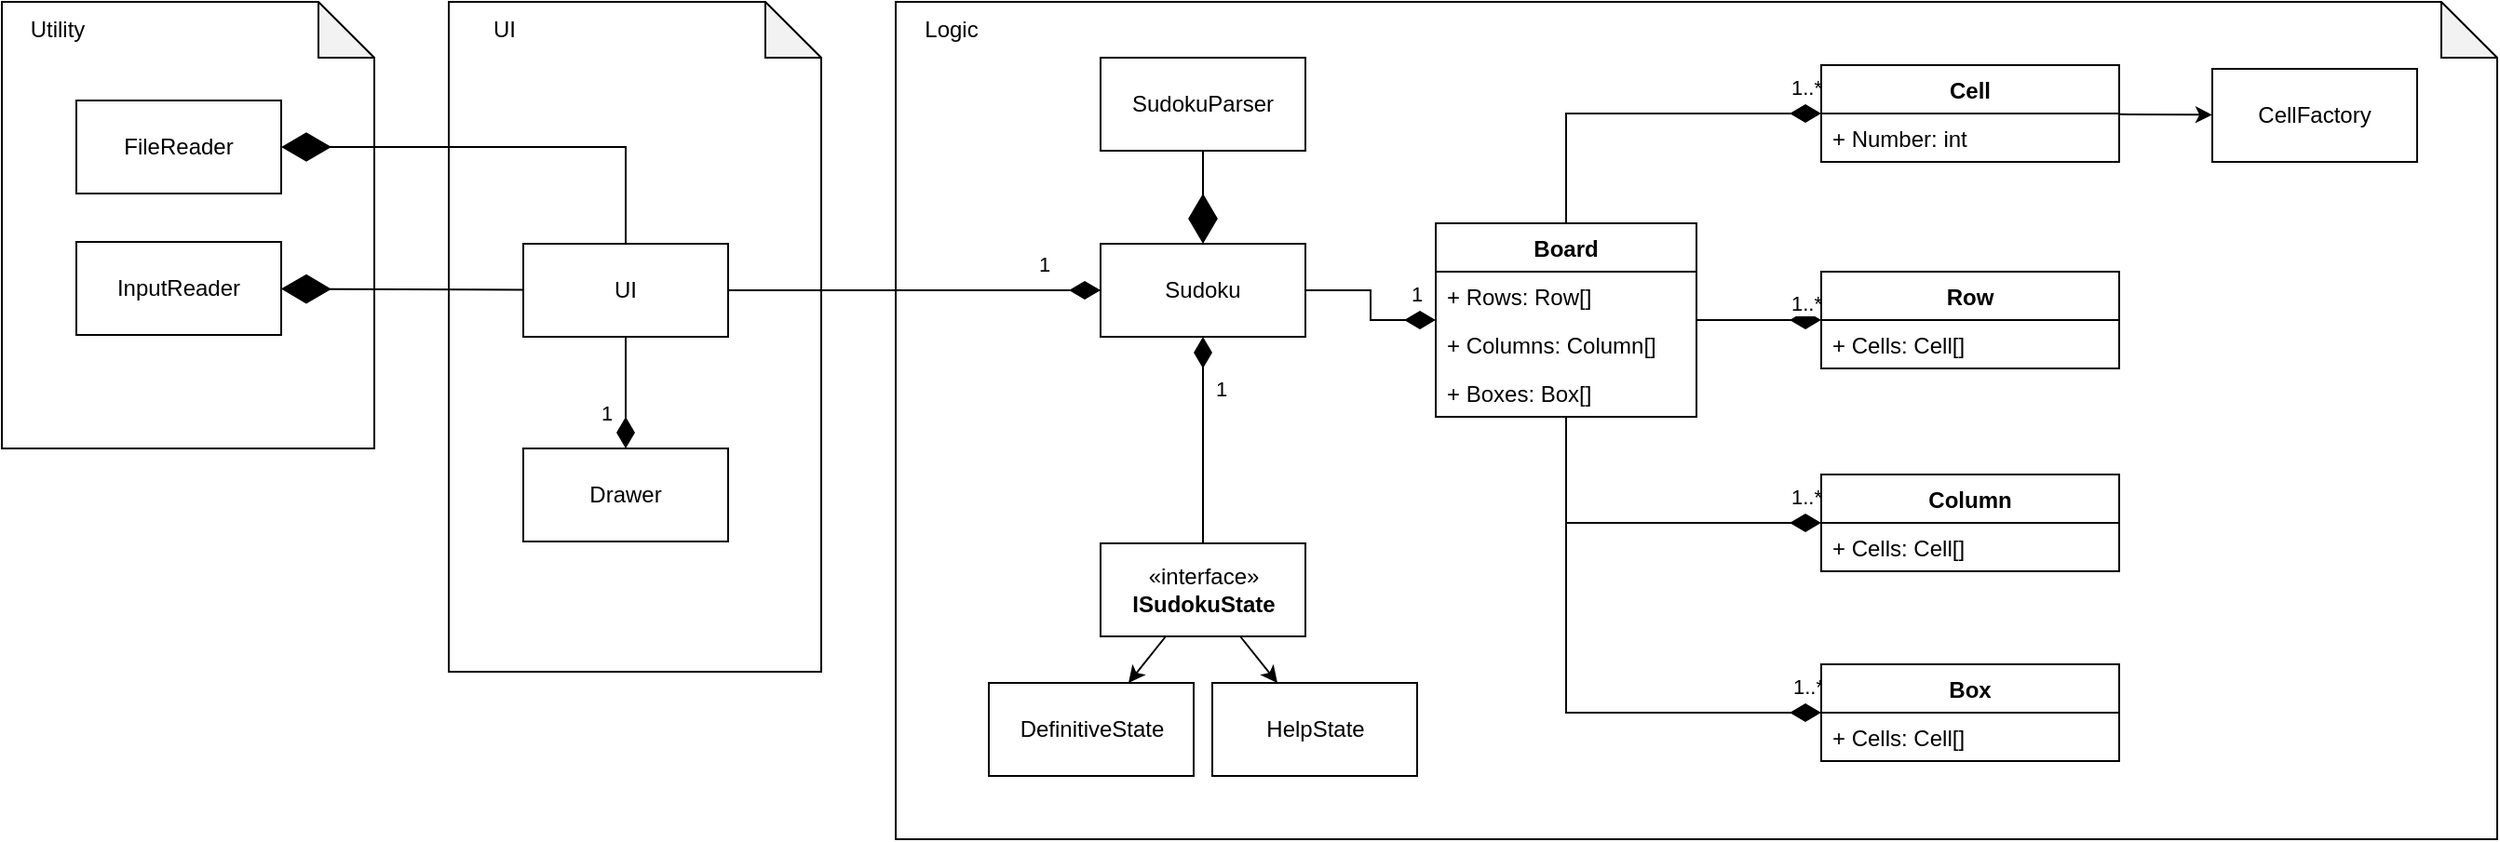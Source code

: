 <mxfile version="20.3.0" type="device"><diagram name="Ontwerp" id="v-a-cFNc0-ERkhuox3J9"><mxGraphModel dx="2139" dy="813" grid="1" gridSize="10" guides="1" tooltips="1" connect="1" arrows="1" fold="1" page="1" pageScale="1" pageWidth="827" pageHeight="1169" math="0" shadow="0"><root><mxCell id="0"/><mxCell id="1" parent="0"/><mxCell id="dxTojjQ_i9yU-u1LFwvR-1" value="" style="shape=note;whiteSpace=wrap;html=1;backgroundOutline=1;darkOpacity=0.05;" vertex="1" parent="1"><mxGeometry x="-40" y="360" width="200" height="240" as="geometry"/></mxCell><mxCell id="Jcvg0KucgQCXFdycC74s-32" value="" style="shape=note;whiteSpace=wrap;html=1;backgroundOutline=1;darkOpacity=0.05;" parent="1" vertex="1"><mxGeometry x="440" y="360" width="860" height="450" as="geometry"/></mxCell><mxCell id="Jcvg0KucgQCXFdycC74s-31" value="" style="shape=note;whiteSpace=wrap;html=1;backgroundOutline=1;darkOpacity=0.05;" parent="1" vertex="1"><mxGeometry x="200" y="360" width="200" height="360" as="geometry"/></mxCell><mxCell id="OyUBz8cCh1VhURaoj78d-1" value="Sudoku" style="rounded=0;whiteSpace=wrap;html=1;" parent="1" vertex="1"><mxGeometry x="550" y="490" width="110" height="50" as="geometry"/></mxCell><mxCell id="OyUBz8cCh1VhURaoj78d-25" value="" style="edgeStyle=orthogonalEdgeStyle;rounded=0;orthogonalLoop=1;jettySize=auto;html=1;" parent="1" source="OyUBz8cCh1VhURaoj78d-2" target="OyUBz8cCh1VhURaoj78d-1" edge="1"><mxGeometry relative="1" as="geometry"/></mxCell><mxCell id="OyUBz8cCh1VhURaoj78d-2" value="UI" style="rounded=0;whiteSpace=wrap;html=1;" parent="1" vertex="1"><mxGeometry x="240" y="490" width="110" height="50" as="geometry"/></mxCell><mxCell id="OyUBz8cCh1VhURaoj78d-3" value="InputReader" style="rounded=0;whiteSpace=wrap;html=1;" parent="1" vertex="1"><mxGeometry y="489" width="110" height="50" as="geometry"/></mxCell><mxCell id="OyUBz8cCh1VhURaoj78d-5" value="Drawer" style="rounded=0;whiteSpace=wrap;html=1;" parent="1" vertex="1"><mxGeometry x="240" y="600" width="110" height="50" as="geometry"/></mxCell><mxCell id="OyUBz8cCh1VhURaoj78d-20" value="1" style="endArrow=none;html=1;endSize=12;startArrow=diamondThin;startSize=14;startFill=1;edgeStyle=orthogonalEdgeStyle;align=left;verticalAlign=bottom;rounded=0;exitX=0;exitY=0.5;exitDx=0;exitDy=0;entryX=1;entryY=0.5;entryDx=0;entryDy=0;endFill=0;" parent="1" source="OyUBz8cCh1VhURaoj78d-1" target="OyUBz8cCh1VhURaoj78d-2" edge="1"><mxGeometry x="-0.644" y="-5" relative="1" as="geometry"><mxPoint x="295" y="435" as="sourcePoint"/><mxPoint x="295" y="495" as="targetPoint"/><mxPoint as="offset"/></mxGeometry></mxCell><mxCell id="OyUBz8cCh1VhURaoj78d-21" value="1" style="endArrow=none;html=1;endSize=12;startArrow=diamondThin;startSize=14;startFill=1;edgeStyle=orthogonalEdgeStyle;align=left;verticalAlign=bottom;rounded=0;exitX=0.5;exitY=0;exitDx=0;exitDy=0;entryX=0.5;entryY=1;entryDx=0;entryDy=0;endFill=0;" parent="1" source="OyUBz8cCh1VhURaoj78d-5" target="OyUBz8cCh1VhURaoj78d-2" edge="1"><mxGeometry x="-0.667" y="15" relative="1" as="geometry"><mxPoint x="305" y="440" as="sourcePoint"/><mxPoint x="305" y="500" as="targetPoint"/><mxPoint as="offset"/></mxGeometry></mxCell><mxCell id="OyUBz8cCh1VhURaoj78d-24" value="1" style="endArrow=none;html=1;endSize=12;startArrow=diamondThin;startSize=14;startFill=1;edgeStyle=orthogonalEdgeStyle;align=left;verticalAlign=bottom;rounded=0;entryX=1;entryY=0.5;entryDx=0;entryDy=0;endFill=0;" parent="1" source="Jcvg0KucgQCXFdycC74s-26" target="OyUBz8cCh1VhURaoj78d-1" edge="1"><mxGeometry x="-0.644" y="-5" relative="1" as="geometry"><mxPoint x="443" y="541" as="sourcePoint"/><mxPoint x="370" y="541" as="targetPoint"/><mxPoint as="offset"/></mxGeometry></mxCell><mxCell id="OyUBz8cCh1VhURaoj78d-26" value="1..*" style="endArrow=none;html=1;endSize=12;startArrow=diamondThin;startSize=14;startFill=1;edgeStyle=orthogonalEdgeStyle;align=left;verticalAlign=bottom;rounded=0;endFill=0;" parent="1" source="Jcvg0KucgQCXFdycC74s-13" target="Jcvg0KucgQCXFdycC74s-26" edge="1"><mxGeometry x="-0.452" relative="1" as="geometry"><mxPoint x="757" y="541" as="sourcePoint"/><mxPoint x="860" y="531" as="targetPoint"/><mxPoint as="offset"/></mxGeometry></mxCell><mxCell id="OyUBz8cCh1VhURaoj78d-27" value="1..*" style="endArrow=none;html=1;endSize=12;startArrow=diamondThin;startSize=14;startFill=1;edgeStyle=orthogonalEdgeStyle;align=left;verticalAlign=bottom;rounded=0;endFill=0;" parent="1" source="Jcvg0KucgQCXFdycC74s-9" target="Jcvg0KucgQCXFdycC74s-26" edge="1"><mxGeometry x="-0.812" y="-5" relative="1" as="geometry"><mxPoint x="940" y="541" as="sourcePoint"/><mxPoint x="867" y="541" as="targetPoint"/><mxPoint as="offset"/></mxGeometry></mxCell><mxCell id="OyUBz8cCh1VhURaoj78d-28" value="1..*" style="endArrow=none;html=1;endSize=12;startArrow=diamondThin;startSize=14;startFill=1;edgeStyle=orthogonalEdgeStyle;align=left;verticalAlign=bottom;rounded=0;endFill=0;" parent="1" source="Jcvg0KucgQCXFdycC74s-15" target="Jcvg0KucgQCXFdycC74s-26" edge="1"><mxGeometry x="-0.812" y="-5" relative="1" as="geometry"><mxPoint x="940" y="541" as="sourcePoint"/><mxPoint x="867" y="541" as="targetPoint"/><mxPoint as="offset"/></mxGeometry></mxCell><mxCell id="OyUBz8cCh1VhURaoj78d-29" value="1..*" style="endArrow=none;html=1;endSize=12;startArrow=diamondThin;startSize=14;startFill=1;edgeStyle=orthogonalEdgeStyle;align=left;verticalAlign=bottom;rounded=0;endFill=0;" parent="1" source="Jcvg0KucgQCXFdycC74s-17" target="Jcvg0KucgQCXFdycC74s-26" edge="1"><mxGeometry x="-0.882" y="-5" relative="1" as="geometry"><mxPoint x="940" y="651" as="sourcePoint"/><mxPoint x="812" y="566" as="targetPoint"/><mxPoint as="offset"/></mxGeometry></mxCell><mxCell id="6nc8W9418Ctfceub7Bfl-3" value="FileReader" style="rounded=0;whiteSpace=wrap;html=1;" parent="1" vertex="1"><mxGeometry y="413" width="110" height="50" as="geometry"/></mxCell><mxCell id="6nc8W9418Ctfceub7Bfl-10" value="1" style="endArrow=none;html=1;endSize=12;startArrow=diamondThin;startSize=14;startFill=1;edgeStyle=orthogonalEdgeStyle;align=left;verticalAlign=bottom;rounded=0;exitX=0.5;exitY=1;exitDx=0;exitDy=0;endFill=0;" parent="1" source="OyUBz8cCh1VhURaoj78d-1" target="Jcvg0KucgQCXFdycC74s-19" edge="1"><mxGeometry x="-0.333" y="5" relative="1" as="geometry"><mxPoint x="425" y="446" as="sourcePoint"/><mxPoint x="425" y="516" as="targetPoint"/><mxPoint as="offset"/></mxGeometry></mxCell><mxCell id="Jcvg0KucgQCXFdycC74s-1" value="CellFactory" style="rounded=0;whiteSpace=wrap;html=1;" parent="1" vertex="1"><mxGeometry x="1147" y="396" width="110" height="50" as="geometry"/></mxCell><mxCell id="Jcvg0KucgQCXFdycC74s-2" value="" style="endArrow=classic;html=1;rounded=0;" parent="1" source="Jcvg0KucgQCXFdycC74s-9" target="Jcvg0KucgQCXFdycC74s-1" edge="1"><mxGeometry width="50" height="50" relative="1" as="geometry"><mxPoint x="1070" y="446" as="sourcePoint"/><mxPoint x="1120" y="396" as="targetPoint"/></mxGeometry></mxCell><mxCell id="Jcvg0KucgQCXFdycC74s-9" value="Cell" style="swimlane;fontStyle=1;align=center;verticalAlign=top;childLayout=stackLayout;horizontal=1;startSize=26;horizontalStack=0;resizeParent=1;resizeParentMax=0;resizeLast=0;collapsible=1;marginBottom=0;" parent="1" vertex="1"><mxGeometry x="937" y="394" width="160" height="52" as="geometry"/></mxCell><mxCell id="Jcvg0KucgQCXFdycC74s-10" value="+ Number: int" style="text;strokeColor=none;fillColor=none;align=left;verticalAlign=top;spacingLeft=4;spacingRight=4;overflow=hidden;rotatable=0;points=[[0,0.5],[1,0.5]];portConstraint=eastwest;" parent="Jcvg0KucgQCXFdycC74s-9" vertex="1"><mxGeometry y="26" width="160" height="26" as="geometry"/></mxCell><mxCell id="Jcvg0KucgQCXFdycC74s-13" value="Row" style="swimlane;fontStyle=1;align=center;verticalAlign=top;childLayout=stackLayout;horizontal=1;startSize=26;horizontalStack=0;resizeParent=1;resizeParentMax=0;resizeLast=0;collapsible=1;marginBottom=0;" parent="1" vertex="1"><mxGeometry x="937" y="505" width="160" height="52" as="geometry"/></mxCell><mxCell id="Jcvg0KucgQCXFdycC74s-14" value="+ Cells: Cell[]" style="text;strokeColor=none;fillColor=none;align=left;verticalAlign=top;spacingLeft=4;spacingRight=4;overflow=hidden;rotatable=0;points=[[0,0.5],[1,0.5]];portConstraint=eastwest;" parent="Jcvg0KucgQCXFdycC74s-13" vertex="1"><mxGeometry y="26" width="160" height="26" as="geometry"/></mxCell><mxCell id="Jcvg0KucgQCXFdycC74s-15" value="Column" style="swimlane;fontStyle=1;align=center;verticalAlign=top;childLayout=stackLayout;horizontal=1;startSize=26;horizontalStack=0;resizeParent=1;resizeParentMax=0;resizeLast=0;collapsible=1;marginBottom=0;" parent="1" vertex="1"><mxGeometry x="937" y="614" width="160" height="52" as="geometry"/></mxCell><mxCell id="Jcvg0KucgQCXFdycC74s-16" value="+ Cells: Cell[]" style="text;strokeColor=none;fillColor=none;align=left;verticalAlign=top;spacingLeft=4;spacingRight=4;overflow=hidden;rotatable=0;points=[[0,0.5],[1,0.5]];portConstraint=eastwest;" parent="Jcvg0KucgQCXFdycC74s-15" vertex="1"><mxGeometry y="26" width="160" height="26" as="geometry"/></mxCell><mxCell id="Jcvg0KucgQCXFdycC74s-17" value="Box" style="swimlane;fontStyle=1;align=center;verticalAlign=top;childLayout=stackLayout;horizontal=1;startSize=26;horizontalStack=0;resizeParent=1;resizeParentMax=0;resizeLast=0;collapsible=1;marginBottom=0;" parent="1" vertex="1"><mxGeometry x="937" y="716" width="160" height="52" as="geometry"/></mxCell><mxCell id="Jcvg0KucgQCXFdycC74s-18" value="+ Cells: Cell[]" style="text;strokeColor=none;fillColor=none;align=left;verticalAlign=top;spacingLeft=4;spacingRight=4;overflow=hidden;rotatable=0;points=[[0,0.5],[1,0.5]];portConstraint=eastwest;" parent="Jcvg0KucgQCXFdycC74s-17" vertex="1"><mxGeometry y="26" width="160" height="26" as="geometry"/></mxCell><mxCell id="Jcvg0KucgQCXFdycC74s-19" value="«interface»&lt;br&gt;&lt;b&gt;ISudokuState&lt;/b&gt;" style="html=1;" parent="1" vertex="1"><mxGeometry x="550" y="651" width="110" height="50" as="geometry"/></mxCell><mxCell id="Jcvg0KucgQCXFdycC74s-21" value="DefinitiveState" style="html=1;" parent="1" vertex="1"><mxGeometry x="490" y="726" width="110" height="50" as="geometry"/></mxCell><mxCell id="Jcvg0KucgQCXFdycC74s-22" value="HelpState" style="html=1;" parent="1" vertex="1"><mxGeometry x="610" y="726" width="110" height="50" as="geometry"/></mxCell><mxCell id="Jcvg0KucgQCXFdycC74s-23" value="" style="endArrow=classic;html=1;rounded=0;" parent="1" source="Jcvg0KucgQCXFdycC74s-19" target="Jcvg0KucgQCXFdycC74s-21" edge="1"><mxGeometry width="50" height="50" relative="1" as="geometry"><mxPoint x="800" y="751" as="sourcePoint"/><mxPoint x="850" y="701" as="targetPoint"/></mxGeometry></mxCell><mxCell id="Jcvg0KucgQCXFdycC74s-24" value="" style="endArrow=classic;html=1;rounded=0;" parent="1" source="Jcvg0KucgQCXFdycC74s-19" target="Jcvg0KucgQCXFdycC74s-22" edge="1"><mxGeometry width="50" height="50" relative="1" as="geometry"><mxPoint x="592.778" y="711" as="sourcePoint"/><mxPoint x="557.222" y="751" as="targetPoint"/></mxGeometry></mxCell><mxCell id="Jcvg0KucgQCXFdycC74s-26" value="Board" style="swimlane;fontStyle=1;childLayout=stackLayout;horizontal=1;startSize=26;fillColor=none;horizontalStack=0;resizeParent=1;resizeParentMax=0;resizeLast=0;collapsible=1;marginBottom=0;" parent="1" vertex="1"><mxGeometry x="730" y="479" width="140" height="104" as="geometry"/></mxCell><mxCell id="Jcvg0KucgQCXFdycC74s-27" value="+ Rows: Row[]" style="text;strokeColor=none;fillColor=none;align=left;verticalAlign=top;spacingLeft=4;spacingRight=4;overflow=hidden;rotatable=0;points=[[0,0.5],[1,0.5]];portConstraint=eastwest;" parent="Jcvg0KucgQCXFdycC74s-26" vertex="1"><mxGeometry y="26" width="140" height="26" as="geometry"/></mxCell><mxCell id="Jcvg0KucgQCXFdycC74s-28" value="+ Columns: Column[]" style="text;strokeColor=none;fillColor=none;align=left;verticalAlign=top;spacingLeft=4;spacingRight=4;overflow=hidden;rotatable=0;points=[[0,0.5],[1,0.5]];portConstraint=eastwest;" parent="Jcvg0KucgQCXFdycC74s-26" vertex="1"><mxGeometry y="52" width="140" height="26" as="geometry"/></mxCell><mxCell id="Jcvg0KucgQCXFdycC74s-29" value="+ Boxes: Box[]" style="text;strokeColor=none;fillColor=none;align=left;verticalAlign=top;spacingLeft=4;spacingRight=4;overflow=hidden;rotatable=0;points=[[0,0.5],[1,0.5]];portConstraint=eastwest;" parent="Jcvg0KucgQCXFdycC74s-26" vertex="1"><mxGeometry y="78" width="140" height="26" as="geometry"/></mxCell><mxCell id="Jcvg0KucgQCXFdycC74s-34" value="UI" style="text;html=1;strokeColor=none;fillColor=none;align=center;verticalAlign=middle;whiteSpace=wrap;rounded=0;" parent="1" vertex="1"><mxGeometry x="200" y="360" width="60" height="30" as="geometry"/></mxCell><mxCell id="Jcvg0KucgQCXFdycC74s-35" value="Logic" style="text;html=1;strokeColor=none;fillColor=none;align=center;verticalAlign=middle;whiteSpace=wrap;rounded=0;" parent="1" vertex="1"><mxGeometry x="440" y="360" width="60" height="30" as="geometry"/></mxCell><mxCell id="dxTojjQ_i9yU-u1LFwvR-2" value="Utility" style="text;html=1;strokeColor=none;fillColor=none;align=center;verticalAlign=middle;whiteSpace=wrap;rounded=0;" vertex="1" parent="1"><mxGeometry x="-40" y="360" width="60" height="30" as="geometry"/></mxCell><mxCell id="dxTojjQ_i9yU-u1LFwvR-3" value="SudokuParser" style="rounded=0;whiteSpace=wrap;html=1;" vertex="1" parent="1"><mxGeometry x="550" y="390" width="110" height="50" as="geometry"/></mxCell><mxCell id="dxTojjQ_i9yU-u1LFwvR-4" value="" style="endArrow=diamondThin;endFill=1;endSize=24;html=1;rounded=0;" edge="1" parent="1" source="dxTojjQ_i9yU-u1LFwvR-3" target="OyUBz8cCh1VhURaoj78d-1"><mxGeometry width="160" relative="1" as="geometry"><mxPoint x="830" y="151" as="sourcePoint"/><mxPoint x="990" y="151" as="targetPoint"/></mxGeometry></mxCell><mxCell id="dxTojjQ_i9yU-u1LFwvR-5" value="" style="endArrow=diamondThin;endFill=1;endSize=24;html=1;rounded=0;" edge="1" parent="1" source="OyUBz8cCh1VhURaoj78d-2" target="6nc8W9418Ctfceub7Bfl-3"><mxGeometry width="160" relative="1" as="geometry"><mxPoint x="1000" y="80" as="sourcePoint"/><mxPoint x="1160" y="80" as="targetPoint"/><Array as="points"><mxPoint x="295" y="438"/></Array></mxGeometry></mxCell><mxCell id="dxTojjQ_i9yU-u1LFwvR-7" value="" style="endArrow=diamondThin;endFill=1;endSize=24;html=1;rounded=0;" edge="1" parent="1" source="OyUBz8cCh1VhURaoj78d-2" target="OyUBz8cCh1VhURaoj78d-3"><mxGeometry width="160" relative="1" as="geometry"><mxPoint x="250" y="536.22" as="sourcePoint"/><mxPoint x="110" y="564.78" as="targetPoint"/><Array as="points"/></mxGeometry></mxCell></root></mxGraphModel></diagram></mxfile>